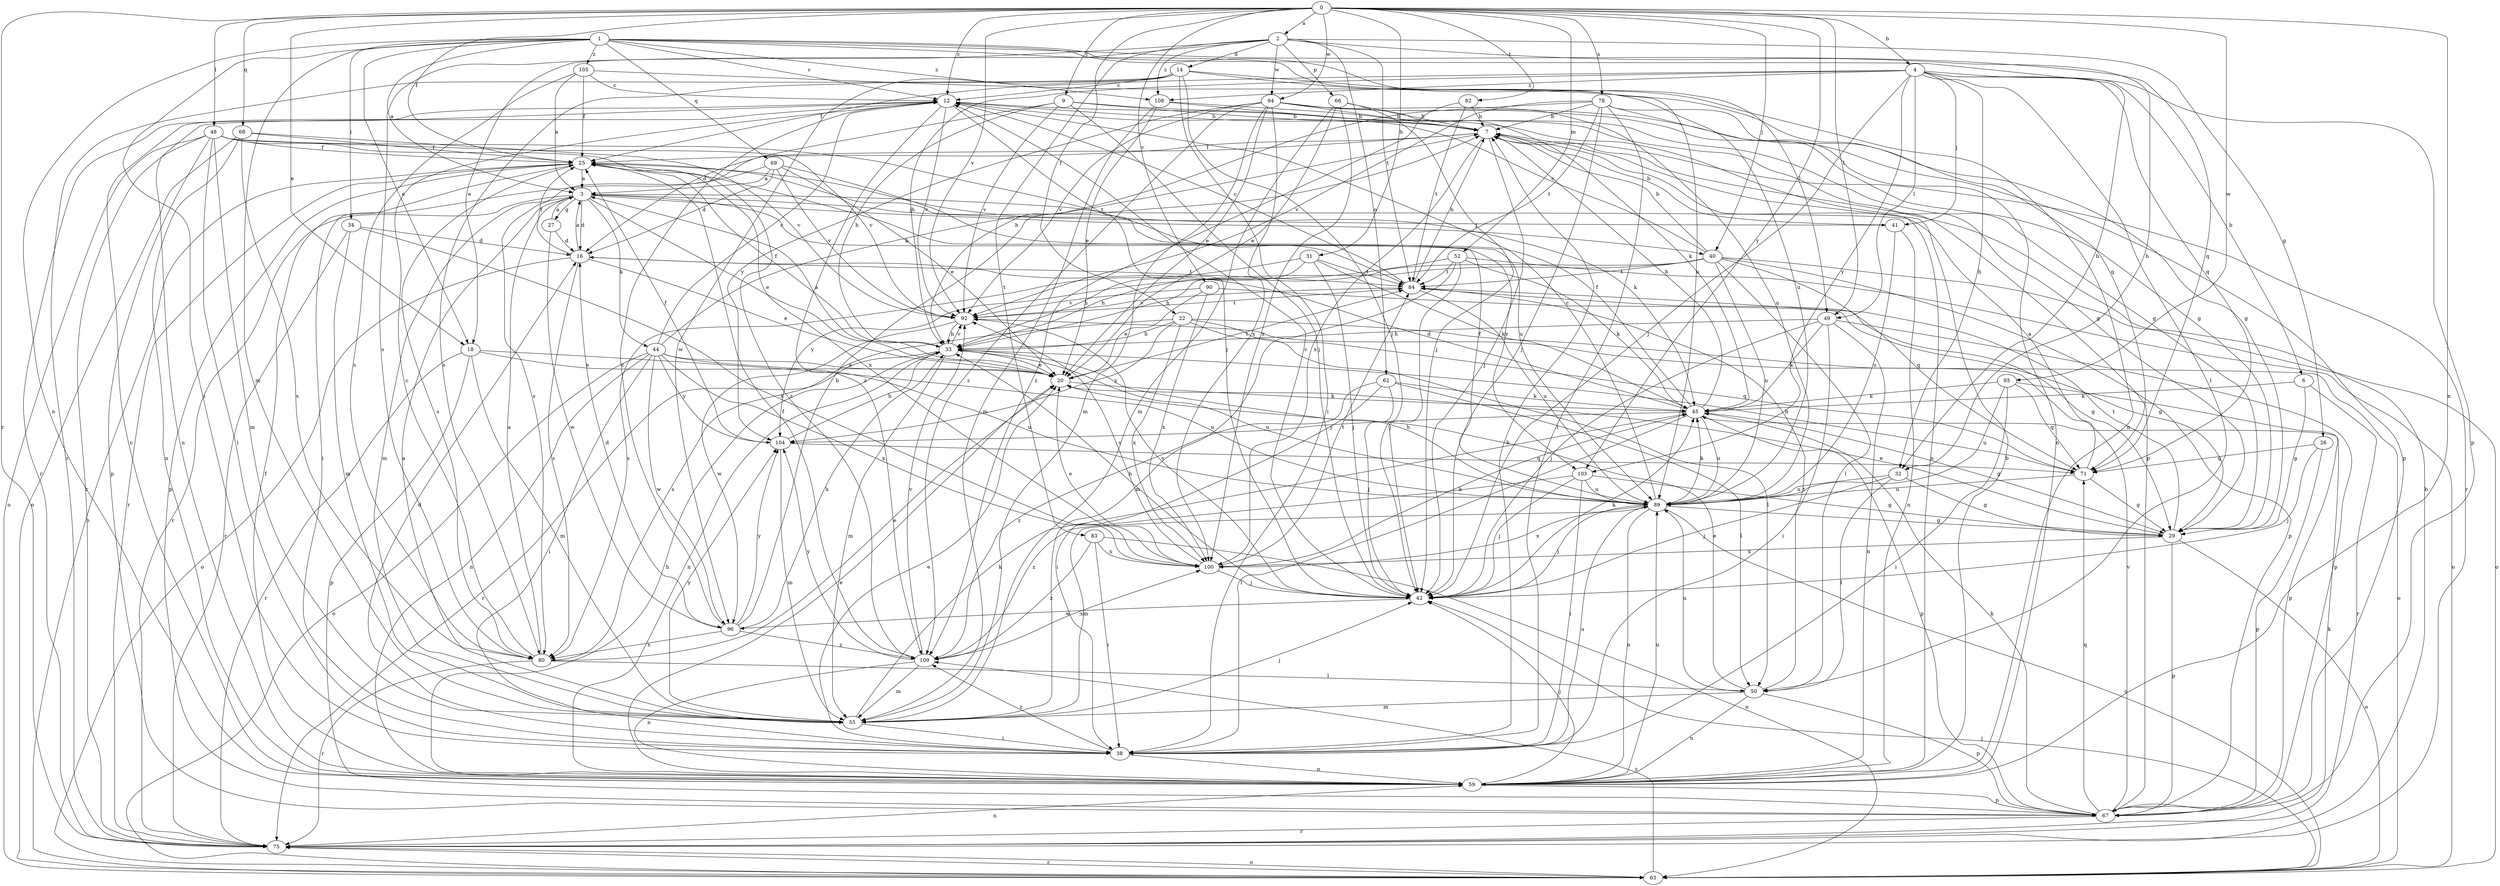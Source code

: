 strict digraph  {
0;
1;
2;
3;
4;
6;
7;
9;
12;
14;
16;
18;
20;
22;
25;
26;
27;
29;
31;
32;
33;
34;
38;
40;
41;
42;
44;
45;
48;
49;
50;
52;
55;
59;
62;
63;
66;
67;
68;
69;
71;
75;
78;
80;
82;
83;
84;
89;
90;
92;
93;
94;
96;
100;
103;
104;
105;
108;
109;
0 -> 2  [label=a];
0 -> 4  [label=b];
0 -> 9  [label=c];
0 -> 12  [label=c];
0 -> 18  [label=e];
0 -> 22  [label=f];
0 -> 25  [label=f];
0 -> 31  [label=h];
0 -> 40  [label=j];
0 -> 48  [label=l];
0 -> 49  [label=l];
0 -> 52  [label=m];
0 -> 59  [label=n];
0 -> 68  [label=q];
0 -> 75  [label=r];
0 -> 78  [label=s];
0 -> 82  [label=t];
0 -> 90  [label=v];
0 -> 92  [label=v];
0 -> 93  [label=w];
0 -> 94  [label=w];
0 -> 103  [label=y];
1 -> 3  [label=a];
1 -> 12  [label=c];
1 -> 18  [label=e];
1 -> 32  [label=h];
1 -> 34  [label=i];
1 -> 38  [label=i];
1 -> 49  [label=l];
1 -> 55  [label=m];
1 -> 59  [label=n];
1 -> 69  [label=q];
1 -> 71  [label=q];
1 -> 89  [label=u];
1 -> 105  [label=z];
1 -> 108  [label=z];
2 -> 14  [label=d];
2 -> 18  [label=e];
2 -> 26  [label=g];
2 -> 32  [label=h];
2 -> 62  [label=o];
2 -> 66  [label=p];
2 -> 80  [label=s];
2 -> 83  [label=t];
2 -> 84  [label=t];
2 -> 94  [label=w];
2 -> 108  [label=z];
3 -> 16  [label=d];
3 -> 20  [label=e];
3 -> 27  [label=g];
3 -> 40  [label=j];
3 -> 41  [label=j];
3 -> 44  [label=k];
3 -> 55  [label=m];
3 -> 75  [label=r];
3 -> 103  [label=y];
4 -> 6  [label=b];
4 -> 25  [label=f];
4 -> 32  [label=h];
4 -> 33  [label=h];
4 -> 41  [label=j];
4 -> 42  [label=j];
4 -> 49  [label=l];
4 -> 50  [label=l];
4 -> 67  [label=p];
4 -> 71  [label=q];
4 -> 103  [label=y];
4 -> 108  [label=z];
6 -> 29  [label=g];
6 -> 45  [label=k];
6 -> 75  [label=r];
7 -> 25  [label=f];
7 -> 42  [label=j];
7 -> 59  [label=n];
7 -> 75  [label=r];
7 -> 80  [label=s];
7 -> 100  [label=x];
9 -> 7  [label=b];
9 -> 16  [label=d];
9 -> 33  [label=h];
9 -> 42  [label=j];
9 -> 67  [label=p];
9 -> 92  [label=v];
12 -> 7  [label=b];
12 -> 29  [label=g];
12 -> 42  [label=j];
12 -> 59  [label=n];
12 -> 75  [label=r];
12 -> 92  [label=v];
12 -> 109  [label=z];
14 -> 12  [label=c];
14 -> 38  [label=i];
14 -> 42  [label=j];
14 -> 59  [label=n];
14 -> 75  [label=r];
14 -> 80  [label=s];
14 -> 89  [label=u];
14 -> 96  [label=w];
16 -> 3  [label=a];
16 -> 20  [label=e];
16 -> 25  [label=f];
16 -> 63  [label=o];
16 -> 80  [label=s];
16 -> 84  [label=t];
18 -> 20  [label=e];
18 -> 55  [label=m];
18 -> 67  [label=p];
18 -> 75  [label=r];
18 -> 89  [label=u];
20 -> 3  [label=a];
20 -> 45  [label=k];
20 -> 84  [label=t];
22 -> 33  [label=h];
22 -> 50  [label=l];
22 -> 63  [label=o];
22 -> 71  [label=q];
22 -> 80  [label=s];
22 -> 100  [label=x];
22 -> 104  [label=y];
25 -> 3  [label=a];
25 -> 45  [label=k];
25 -> 63  [label=o];
25 -> 67  [label=p];
25 -> 75  [label=r];
25 -> 80  [label=s];
25 -> 100  [label=x];
26 -> 42  [label=j];
26 -> 67  [label=p];
26 -> 71  [label=q];
27 -> 3  [label=a];
27 -> 16  [label=d];
27 -> 96  [label=w];
29 -> 20  [label=e];
29 -> 63  [label=o];
29 -> 67  [label=p];
29 -> 84  [label=t];
29 -> 100  [label=x];
31 -> 33  [label=h];
31 -> 42  [label=j];
31 -> 45  [label=k];
31 -> 80  [label=s];
31 -> 84  [label=t];
32 -> 29  [label=g];
32 -> 42  [label=j];
32 -> 50  [label=l];
32 -> 89  [label=u];
33 -> 20  [label=e];
33 -> 25  [label=f];
33 -> 55  [label=m];
33 -> 59  [label=n];
33 -> 75  [label=r];
33 -> 89  [label=u];
33 -> 92  [label=v];
34 -> 16  [label=d];
34 -> 55  [label=m];
34 -> 75  [label=r];
34 -> 100  [label=x];
38 -> 7  [label=b];
38 -> 16  [label=d];
38 -> 20  [label=e];
38 -> 59  [label=n];
38 -> 89  [label=u];
38 -> 109  [label=z];
40 -> 7  [label=b];
40 -> 12  [label=c];
40 -> 33  [label=h];
40 -> 50  [label=l];
40 -> 63  [label=o];
40 -> 67  [label=p];
40 -> 71  [label=q];
40 -> 84  [label=t];
40 -> 89  [label=u];
40 -> 104  [label=y];
41 -> 7  [label=b];
41 -> 59  [label=n];
41 -> 89  [label=u];
42 -> 12  [label=c];
42 -> 33  [label=h];
42 -> 45  [label=k];
42 -> 92  [label=v];
42 -> 96  [label=w];
44 -> 7  [label=b];
44 -> 12  [label=c];
44 -> 20  [label=e];
44 -> 38  [label=i];
44 -> 59  [label=n];
44 -> 63  [label=o];
44 -> 89  [label=u];
44 -> 96  [label=w];
44 -> 100  [label=x];
44 -> 104  [label=y];
45 -> 7  [label=b];
45 -> 16  [label=d];
45 -> 25  [label=f];
45 -> 29  [label=g];
45 -> 38  [label=i];
45 -> 67  [label=p];
45 -> 89  [label=u];
45 -> 104  [label=y];
48 -> 25  [label=f];
48 -> 38  [label=i];
48 -> 55  [label=m];
48 -> 63  [label=o];
48 -> 67  [label=p];
48 -> 75  [label=r];
48 -> 84  [label=t];
48 -> 92  [label=v];
48 -> 109  [label=z];
49 -> 33  [label=h];
49 -> 38  [label=i];
49 -> 42  [label=j];
49 -> 45  [label=k];
49 -> 59  [label=n];
49 -> 67  [label=p];
50 -> 20  [label=e];
50 -> 55  [label=m];
50 -> 59  [label=n];
50 -> 67  [label=p];
50 -> 84  [label=t];
50 -> 89  [label=u];
52 -> 33  [label=h];
52 -> 42  [label=j];
52 -> 45  [label=k];
52 -> 55  [label=m];
52 -> 63  [label=o];
52 -> 84  [label=t];
55 -> 3  [label=a];
55 -> 38  [label=i];
55 -> 42  [label=j];
55 -> 45  [label=k];
55 -> 104  [label=y];
59 -> 7  [label=b];
59 -> 12  [label=c];
59 -> 20  [label=e];
59 -> 25  [label=f];
59 -> 33  [label=h];
59 -> 42  [label=j];
59 -> 67  [label=p];
59 -> 89  [label=u];
62 -> 38  [label=i];
62 -> 42  [label=j];
62 -> 45  [label=k];
62 -> 50  [label=l];
62 -> 109  [label=z];
63 -> 42  [label=j];
63 -> 75  [label=r];
63 -> 109  [label=z];
66 -> 7  [label=b];
66 -> 20  [label=e];
66 -> 42  [label=j];
66 -> 55  [label=m];
66 -> 100  [label=x];
67 -> 45  [label=k];
67 -> 71  [label=q];
67 -> 75  [label=r];
67 -> 92  [label=v];
68 -> 25  [label=f];
68 -> 59  [label=n];
68 -> 63  [label=o];
68 -> 80  [label=s];
68 -> 92  [label=v];
69 -> 3  [label=a];
69 -> 16  [label=d];
69 -> 20  [label=e];
69 -> 38  [label=i];
69 -> 89  [label=u];
69 -> 92  [label=v];
71 -> 3  [label=a];
71 -> 29  [label=g];
71 -> 33  [label=h];
71 -> 89  [label=u];
75 -> 7  [label=b];
75 -> 45  [label=k];
75 -> 59  [label=n];
75 -> 63  [label=o];
78 -> 7  [label=b];
78 -> 29  [label=g];
78 -> 33  [label=h];
78 -> 38  [label=i];
78 -> 42  [label=j];
78 -> 59  [label=n];
78 -> 84  [label=t];
78 -> 92  [label=v];
80 -> 3  [label=a];
80 -> 12  [label=c];
80 -> 20  [label=e];
80 -> 50  [label=l];
80 -> 75  [label=r];
82 -> 7  [label=b];
82 -> 84  [label=t];
82 -> 109  [label=z];
83 -> 38  [label=i];
83 -> 63  [label=o];
83 -> 100  [label=x];
83 -> 109  [label=z];
84 -> 7  [label=b];
84 -> 12  [label=c];
84 -> 29  [label=g];
84 -> 89  [label=u];
84 -> 92  [label=v];
89 -> 12  [label=c];
89 -> 25  [label=f];
89 -> 29  [label=g];
89 -> 33  [label=h];
89 -> 42  [label=j];
89 -> 45  [label=k];
89 -> 55  [label=m];
89 -> 59  [label=n];
89 -> 63  [label=o];
89 -> 100  [label=x];
90 -> 20  [label=e];
90 -> 29  [label=g];
90 -> 92  [label=v];
90 -> 100  [label=x];
92 -> 33  [label=h];
92 -> 84  [label=t];
92 -> 96  [label=w];
93 -> 38  [label=i];
93 -> 45  [label=k];
93 -> 67  [label=p];
93 -> 71  [label=q];
93 -> 89  [label=u];
94 -> 7  [label=b];
94 -> 20  [label=e];
94 -> 29  [label=g];
94 -> 45  [label=k];
94 -> 55  [label=m];
94 -> 67  [label=p];
94 -> 89  [label=u];
94 -> 92  [label=v];
94 -> 100  [label=x];
94 -> 104  [label=y];
94 -> 109  [label=z];
96 -> 7  [label=b];
96 -> 12  [label=c];
96 -> 16  [label=d];
96 -> 33  [label=h];
96 -> 80  [label=s];
96 -> 104  [label=y];
96 -> 109  [label=z];
100 -> 20  [label=e];
100 -> 42  [label=j];
100 -> 45  [label=k];
100 -> 84  [label=t];
100 -> 92  [label=v];
103 -> 29  [label=g];
103 -> 38  [label=i];
103 -> 42  [label=j];
103 -> 89  [label=u];
103 -> 109  [label=z];
104 -> 25  [label=f];
104 -> 33  [label=h];
104 -> 55  [label=m];
104 -> 71  [label=q];
105 -> 3  [label=a];
105 -> 12  [label=c];
105 -> 25  [label=f];
105 -> 71  [label=q];
105 -> 80  [label=s];
108 -> 7  [label=b];
108 -> 20  [label=e];
108 -> 29  [label=g];
108 -> 55  [label=m];
109 -> 25  [label=f];
109 -> 55  [label=m];
109 -> 59  [label=n];
109 -> 92  [label=v];
109 -> 100  [label=x];
109 -> 104  [label=y];
}
